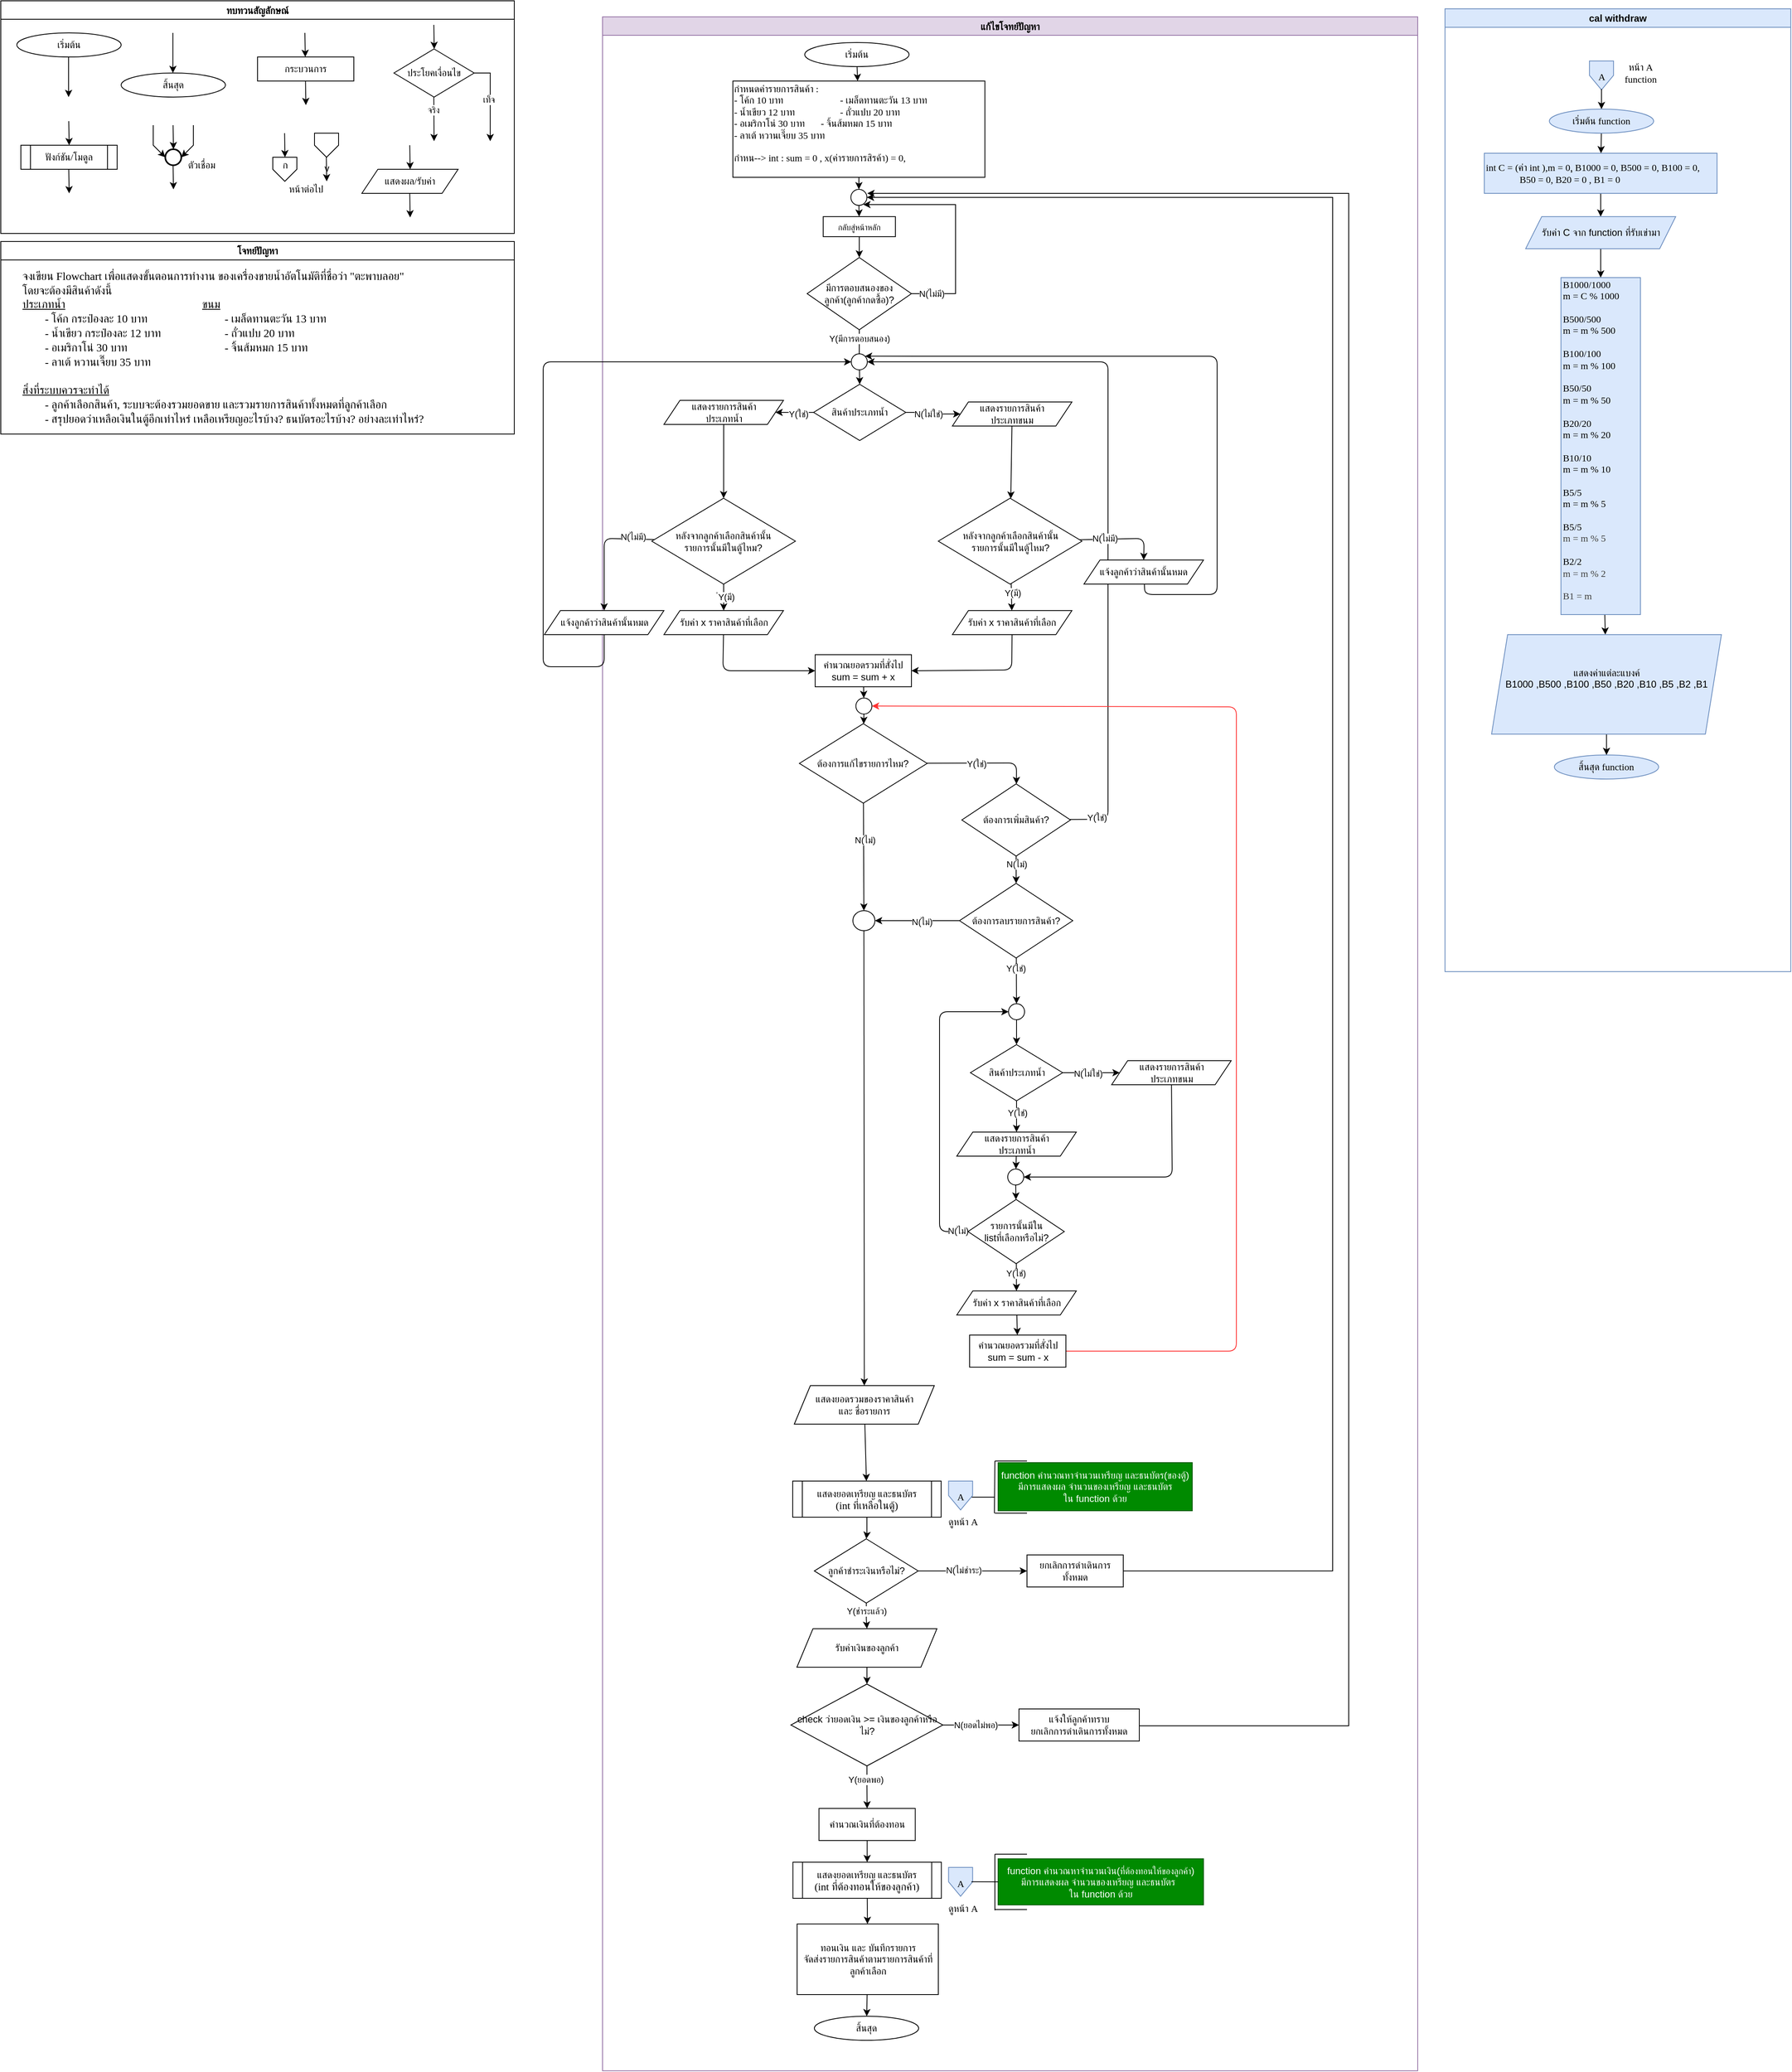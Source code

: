 <mxfile>
    <diagram id="C5RBs43oDa-KdzZeNtuy" name="Page-1">
        <mxGraphModel dx="2213" dy="620" grid="1" gridSize="10" guides="1" tooltips="1" connect="1" arrows="1" fold="1" page="1" pageScale="1" pageWidth="827" pageHeight="1169" math="0" shadow="0">
            <root>
                <mxCell id="WIyWlLk6GJQsqaUBKTNV-0"/>
                <mxCell id="WIyWlLk6GJQsqaUBKTNV-1" parent="WIyWlLk6GJQsqaUBKTNV-0"/>
                <mxCell id="M7CGMbNuYNeq0SnUNNgH-6" value="ทบทวนสัญลักษณ์" style="swimlane;fontFamily=Sarabun;fontSource=https%3A%2F%2Ffonts.googleapis.com%2Fcss%3Ffamily%3DSarabun;" parent="WIyWlLk6GJQsqaUBKTNV-1" vertex="1">
                    <mxGeometry x="-720" y="20" width="640" height="290" as="geometry"/>
                </mxCell>
                <mxCell id="M7CGMbNuYNeq0SnUNNgH-2" value="&lt;font data-font-src=&quot;https://fonts.googleapis.com/css?family=Sarabun&quot; face=&quot;Sarabun&quot;&gt;เริ่มต้น&lt;/font&gt;" style="ellipse;whiteSpace=wrap;html=1;" parent="M7CGMbNuYNeq0SnUNNgH-6" vertex="1">
                    <mxGeometry x="20" y="40" width="130" height="30" as="geometry"/>
                </mxCell>
                <mxCell id="M7CGMbNuYNeq0SnUNNgH-5" value="" style="endArrow=classic;html=1;rounded=0;" parent="M7CGMbNuYNeq0SnUNNgH-6" edge="1">
                    <mxGeometry width="50" height="50" relative="1" as="geometry">
                        <mxPoint x="84.5" y="70" as="sourcePoint"/>
                        <mxPoint x="84.5" y="120" as="targetPoint"/>
                    </mxGeometry>
                </mxCell>
                <mxCell id="M7CGMbNuYNeq0SnUNNgH-3" value="&lt;font face=&quot;Sarabun&quot;&gt;สิ้นสุด&lt;/font&gt;" style="ellipse;whiteSpace=wrap;html=1;" parent="M7CGMbNuYNeq0SnUNNgH-6" vertex="1">
                    <mxGeometry x="150" y="90" width="130" height="30" as="geometry"/>
                </mxCell>
                <mxCell id="M7CGMbNuYNeq0SnUNNgH-4" value="" style="endArrow=classic;html=1;rounded=0;" parent="M7CGMbNuYNeq0SnUNNgH-6" edge="1">
                    <mxGeometry width="50" height="50" relative="1" as="geometry">
                        <mxPoint x="214.5" y="40" as="sourcePoint"/>
                        <mxPoint x="214.5" y="90" as="targetPoint"/>
                    </mxGeometry>
                </mxCell>
                <mxCell id="mvioNwK95yMqdUQ73LqQ-0" value="กระบวนการ" style="rounded=0;whiteSpace=wrap;html=1;fontFamily=Sarabun;fontSource=https%3A%2F%2Ffonts.googleapis.com%2Fcss%3Ffamily%3DSarabun;" parent="M7CGMbNuYNeq0SnUNNgH-6" vertex="1">
                    <mxGeometry x="320" y="70" width="120" height="30" as="geometry"/>
                </mxCell>
                <mxCell id="mvioNwK95yMqdUQ73LqQ-1" value="" style="endArrow=classic;html=1;rounded=0;" parent="M7CGMbNuYNeq0SnUNNgH-6" edge="1">
                    <mxGeometry width="50" height="50" relative="1" as="geometry">
                        <mxPoint x="379" y="40" as="sourcePoint"/>
                        <mxPoint x="379.5" y="70" as="targetPoint"/>
                    </mxGeometry>
                </mxCell>
                <mxCell id="mvioNwK95yMqdUQ73LqQ-2" value="" style="endArrow=classic;html=1;rounded=0;" parent="M7CGMbNuYNeq0SnUNNgH-6" edge="1">
                    <mxGeometry width="50" height="50" relative="1" as="geometry">
                        <mxPoint x="379.75" y="100" as="sourcePoint"/>
                        <mxPoint x="380.25" y="130" as="targetPoint"/>
                    </mxGeometry>
                </mxCell>
                <mxCell id="mvioNwK95yMqdUQ73LqQ-3" value="ประโยคเงื่อนไข" style="rhombus;whiteSpace=wrap;html=1;fontFamily=Sarabun;fontSource=https%3A%2F%2Ffonts.googleapis.com%2Fcss%3Ffamily%3DSarabun;" parent="M7CGMbNuYNeq0SnUNNgH-6" vertex="1">
                    <mxGeometry x="490" y="60" width="100" height="60" as="geometry"/>
                </mxCell>
                <mxCell id="mvioNwK95yMqdUQ73LqQ-4" value="" style="endArrow=classic;html=1;rounded=0;" parent="M7CGMbNuYNeq0SnUNNgH-6" edge="1">
                    <mxGeometry width="50" height="50" relative="1" as="geometry">
                        <mxPoint x="539.71" y="30" as="sourcePoint"/>
                        <mxPoint x="540.21" y="60" as="targetPoint"/>
                    </mxGeometry>
                </mxCell>
                <mxCell id="mvioNwK95yMqdUQ73LqQ-5" value="" style="endArrow=classic;html=1;rounded=0;" parent="M7CGMbNuYNeq0SnUNNgH-6" edge="1">
                    <mxGeometry width="50" height="50" relative="1" as="geometry">
                        <mxPoint x="539.71" y="120" as="sourcePoint"/>
                        <mxPoint x="540" y="175" as="targetPoint"/>
                    </mxGeometry>
                </mxCell>
                <mxCell id="mvioNwK95yMqdUQ73LqQ-7" value="จริง" style="edgeLabel;html=1;align=center;verticalAlign=middle;resizable=0;points=[];fontFamily=Sarabun;fontSource=https%3A%2F%2Ffonts.googleapis.com%2Fcss%3Ffamily%3DSarabun;" parent="mvioNwK95yMqdUQ73LqQ-5" vertex="1" connectable="0">
                    <mxGeometry x="-0.414" y="-1" relative="1" as="geometry">
                        <mxPoint as="offset"/>
                    </mxGeometry>
                </mxCell>
                <mxCell id="mvioNwK95yMqdUQ73LqQ-6" value="" style="endArrow=classic;html=1;rounded=0;exitX=1;exitY=0.5;exitDx=0;exitDy=0;" parent="M7CGMbNuYNeq0SnUNNgH-6" source="mvioNwK95yMqdUQ73LqQ-3" edge="1">
                    <mxGeometry width="50" height="50" relative="1" as="geometry">
                        <mxPoint x="620" y="95" as="sourcePoint"/>
                        <mxPoint x="610" y="175" as="targetPoint"/>
                        <Array as="points">
                            <mxPoint x="610" y="90"/>
                        </Array>
                    </mxGeometry>
                </mxCell>
                <mxCell id="mvioNwK95yMqdUQ73LqQ-8" value="&lt;font data-font-src=&quot;https://fonts.googleapis.com/css?family=Sarabun&quot; face=&quot;Sarabun&quot;&gt;เท็จ&lt;/font&gt;" style="edgeLabel;html=1;align=center;verticalAlign=middle;resizable=0;points=[];" parent="mvioNwK95yMqdUQ73LqQ-6" vertex="1" connectable="0">
                    <mxGeometry x="-0.002" y="-2" relative="1" as="geometry">
                        <mxPoint as="offset"/>
                    </mxGeometry>
                </mxCell>
                <mxCell id="mvioNwK95yMqdUQ73LqQ-9" value="&lt;font data-font-src=&quot;https://fonts.googleapis.com/css?family=Sarabun&quot; face=&quot;Sarabun&quot;&gt;ฟังก์ชัน/โมดูล&lt;/font&gt;" style="shape=process;whiteSpace=wrap;html=1;backgroundOutline=1;" parent="M7CGMbNuYNeq0SnUNNgH-6" vertex="1">
                    <mxGeometry x="25" y="180" width="120" height="30" as="geometry"/>
                </mxCell>
                <mxCell id="mvioNwK95yMqdUQ73LqQ-11" value="" style="endArrow=classic;html=1;rounded=0;" parent="M7CGMbNuYNeq0SnUNNgH-6" edge="1">
                    <mxGeometry width="50" height="50" relative="1" as="geometry">
                        <mxPoint x="84.71" y="150" as="sourcePoint"/>
                        <mxPoint x="85.21" y="180" as="targetPoint"/>
                    </mxGeometry>
                </mxCell>
                <mxCell id="mvioNwK95yMqdUQ73LqQ-12" value="" style="endArrow=classic;html=1;rounded=0;" parent="M7CGMbNuYNeq0SnUNNgH-6" edge="1">
                    <mxGeometry width="50" height="50" relative="1" as="geometry">
                        <mxPoint x="84.71" y="210" as="sourcePoint"/>
                        <mxPoint x="85.21" y="240" as="targetPoint"/>
                    </mxGeometry>
                </mxCell>
                <mxCell id="mvioNwK95yMqdUQ73LqQ-13" value="" style="strokeWidth=2;html=1;shape=mxgraph.flowchart.start_2;whiteSpace=wrap;" parent="M7CGMbNuYNeq0SnUNNgH-6" vertex="1">
                    <mxGeometry x="205" y="185" width="20" height="20" as="geometry"/>
                </mxCell>
                <mxCell id="mvioNwK95yMqdUQ73LqQ-16" value="" style="endArrow=classic;html=1;rounded=0;" parent="M7CGMbNuYNeq0SnUNNgH-6" edge="1">
                    <mxGeometry width="50" height="50" relative="1" as="geometry">
                        <mxPoint x="214.71" y="155" as="sourcePoint"/>
                        <mxPoint x="215.21" y="185" as="targetPoint"/>
                    </mxGeometry>
                </mxCell>
                <mxCell id="mvioNwK95yMqdUQ73LqQ-17" value="" style="endArrow=classic;html=1;rounded=0;entryX=0;entryY=0.5;entryDx=0;entryDy=0;entryPerimeter=0;" parent="M7CGMbNuYNeq0SnUNNgH-6" target="mvioNwK95yMqdUQ73LqQ-13" edge="1">
                    <mxGeometry width="50" height="50" relative="1" as="geometry">
                        <mxPoint x="190.0" y="155" as="sourcePoint"/>
                        <mxPoint x="190.5" y="185" as="targetPoint"/>
                        <Array as="points">
                            <mxPoint x="190" y="180"/>
                        </Array>
                    </mxGeometry>
                </mxCell>
                <mxCell id="mvioNwK95yMqdUQ73LqQ-18" value="" style="endArrow=classic;html=1;rounded=0;entryX=1;entryY=0.5;entryDx=0;entryDy=0;entryPerimeter=0;" parent="M7CGMbNuYNeq0SnUNNgH-6" target="mvioNwK95yMqdUQ73LqQ-13" edge="1">
                    <mxGeometry width="50" height="50" relative="1" as="geometry">
                        <mxPoint x="240.0" y="155" as="sourcePoint"/>
                        <mxPoint x="240.5" y="185" as="targetPoint"/>
                        <Array as="points">
                            <mxPoint x="240" y="180"/>
                        </Array>
                    </mxGeometry>
                </mxCell>
                <mxCell id="mvioNwK95yMqdUQ73LqQ-19" value="" style="endArrow=classic;html=1;rounded=0;" parent="M7CGMbNuYNeq0SnUNNgH-6" edge="1">
                    <mxGeometry width="50" height="50" relative="1" as="geometry">
                        <mxPoint x="214.71" y="205" as="sourcePoint"/>
                        <mxPoint x="215.21" y="235" as="targetPoint"/>
                    </mxGeometry>
                </mxCell>
                <mxCell id="mvioNwK95yMqdUQ73LqQ-20" value="&lt;font data-font-src=&quot;https://fonts.googleapis.com/css?family=Sarabun&quot; face=&quot;Sarabun&quot;&gt;ตัวเชื่อม&lt;/font&gt;" style="text;html=1;align=center;verticalAlign=middle;resizable=0;points=[];autosize=1;strokeColor=none;fillColor=none;" parent="M7CGMbNuYNeq0SnUNNgH-6" vertex="1">
                    <mxGeometry x="220" y="190" width="60" height="30" as="geometry"/>
                </mxCell>
                <mxCell id="mvioNwK95yMqdUQ73LqQ-25" value="" style="endArrow=classic;html=1;rounded=0;" parent="M7CGMbNuYNeq0SnUNNgH-6" edge="1">
                    <mxGeometry width="50" height="50" relative="1" as="geometry">
                        <mxPoint x="353.71" y="165" as="sourcePoint"/>
                        <mxPoint x="354.21" y="195" as="targetPoint"/>
                    </mxGeometry>
                </mxCell>
                <mxCell id="mvioNwK95yMqdUQ73LqQ-21" value="" style="verticalLabelPosition=bottom;verticalAlign=top;html=1;shape=offPageConnector;rounded=0;size=0.5;" parent="M7CGMbNuYNeq0SnUNNgH-6" vertex="1">
                    <mxGeometry x="339" y="195" width="30" height="30" as="geometry"/>
                </mxCell>
                <mxCell id="mvioNwK95yMqdUQ73LqQ-26" value="" style="endArrow=classic;html=1;rounded=0;" parent="M7CGMbNuYNeq0SnUNNgH-6" edge="1">
                    <mxGeometry width="50" height="50" relative="1" as="geometry">
                        <mxPoint x="405.71" y="195" as="sourcePoint"/>
                        <mxPoint x="406.21" y="225" as="targetPoint"/>
                    </mxGeometry>
                </mxCell>
                <mxCell id="mvioNwK95yMqdUQ73LqQ-27" value="v" style="verticalLabelPosition=bottom;verticalAlign=top;html=1;shape=offPageConnector;rounded=0;size=0.5;" parent="M7CGMbNuYNeq0SnUNNgH-6" vertex="1">
                    <mxGeometry x="391" y="165" width="30" height="30" as="geometry"/>
                </mxCell>
                <mxCell id="mvioNwK95yMqdUQ73LqQ-28" value="หน้าต่อไป" style="text;html=1;align=center;verticalAlign=middle;resizable=0;points=[];autosize=1;strokeColor=none;fillColor=none;fontFamily=Sarabun;fontSource=https%3A%2F%2Ffonts.googleapis.com%2Fcss%3Ffamily%3DSarabun;" parent="M7CGMbNuYNeq0SnUNNgH-6" vertex="1">
                    <mxGeometry x="345" y="220" width="70" height="30" as="geometry"/>
                </mxCell>
                <mxCell id="mvioNwK95yMqdUQ73LqQ-29" value="ก" style="text;html=1;align=center;verticalAlign=middle;resizable=0;points=[];autosize=1;strokeColor=none;fillColor=none;fontFamily=Sarabun;fontSource=https%3A%2F%2Ffonts.googleapis.com%2Fcss%3Ffamily%3DSarabun;" parent="M7CGMbNuYNeq0SnUNNgH-6" vertex="1">
                    <mxGeometry x="339" y="190" width="30" height="30" as="geometry"/>
                </mxCell>
                <mxCell id="mvioNwK95yMqdUQ73LqQ-32" value="แสดงผล/รับค่า" style="shape=parallelogram;perimeter=parallelogramPerimeter;whiteSpace=wrap;html=1;fixedSize=1;fontFamily=Sarabun;fontSource=https%3A%2F%2Ffonts.googleapis.com%2Fcss%3Ffamily%3DSarabun;" parent="M7CGMbNuYNeq0SnUNNgH-6" vertex="1">
                    <mxGeometry x="450" y="210" width="120" height="30" as="geometry"/>
                </mxCell>
                <mxCell id="mvioNwK95yMqdUQ73LqQ-33" value="" style="endArrow=classic;html=1;rounded=0;" parent="M7CGMbNuYNeq0SnUNNgH-6" edge="1">
                    <mxGeometry width="50" height="50" relative="1" as="geometry">
                        <mxPoint x="509.71" y="180" as="sourcePoint"/>
                        <mxPoint x="510.21" y="210" as="targetPoint"/>
                    </mxGeometry>
                </mxCell>
                <mxCell id="mvioNwK95yMqdUQ73LqQ-34" value="" style="endArrow=classic;html=1;rounded=0;" parent="M7CGMbNuYNeq0SnUNNgH-6" edge="1">
                    <mxGeometry width="50" height="50" relative="1" as="geometry">
                        <mxPoint x="509.71" y="240" as="sourcePoint"/>
                        <mxPoint x="510.21" y="270" as="targetPoint"/>
                    </mxGeometry>
                </mxCell>
                <mxCell id="mvioNwK95yMqdUQ73LqQ-36" value="แก้ไขโจทย์ปัญหา" style="swimlane;fontFamily=Sarabun;fontSource=https%3A%2F%2Ffonts.googleapis.com%2Fcss%3Ffamily%3DSarabun;fillColor=#e1d5e7;strokeColor=#9673a6;" parent="WIyWlLk6GJQsqaUBKTNV-1" vertex="1">
                    <mxGeometry x="30" y="40" width="1016" height="2560" as="geometry"/>
                </mxCell>
                <mxCell id="2" value="" style="edgeStyle=none;html=1;" parent="mvioNwK95yMqdUQ73LqQ-36" source="mvioNwK95yMqdUQ73LqQ-35" target="1" edge="1">
                    <mxGeometry relative="1" as="geometry"/>
                </mxCell>
                <mxCell id="mvioNwK95yMqdUQ73LqQ-35" value="&lt;font data-font-src=&quot;https://fonts.googleapis.com/css?family=Sarabun&quot; face=&quot;Sarabun&quot;&gt;เริ่มต้น&lt;/font&gt;" style="ellipse;whiteSpace=wrap;html=1;" parent="mvioNwK95yMqdUQ73LqQ-36" vertex="1">
                    <mxGeometry x="252.01" y="32" width="130" height="30" as="geometry"/>
                </mxCell>
                <mxCell id="mvioNwK95yMqdUQ73LqQ-69" value="&lt;font face=&quot;Sarabun&quot;&gt;สิ้นสุด&lt;/font&gt;" style="ellipse;whiteSpace=wrap;html=1;" parent="mvioNwK95yMqdUQ73LqQ-36" vertex="1">
                    <mxGeometry x="264" y="2492" width="130" height="30" as="geometry"/>
                </mxCell>
                <mxCell id="K2V_airpF5OzPuWJYtam-5" value="" style="edgeStyle=orthogonalEdgeStyle;rounded=0;orthogonalLoop=1;jettySize=auto;html=1;" parent="mvioNwK95yMqdUQ73LqQ-36" source="K2V_airpF5OzPuWJYtam-0" target="K2V_airpF5OzPuWJYtam-4" edge="1">
                    <mxGeometry relative="1" as="geometry"/>
                </mxCell>
                <mxCell id="K2V_airpF5OzPuWJYtam-0" value="&lt;font size=&quot;1&quot;&gt;กลับสู่หน้าหลัก&lt;/font&gt;" style="whiteSpace=wrap;html=1;" parent="mvioNwK95yMqdUQ73LqQ-36" vertex="1">
                    <mxGeometry x="275" y="249" width="90" height="25" as="geometry"/>
                </mxCell>
                <mxCell id="9" style="edgeStyle=none;html=1;" parent="mvioNwK95yMqdUQ73LqQ-36" source="K2V_airpF5OzPuWJYtam-2" target="K2V_airpF5OzPuWJYtam-0" edge="1">
                    <mxGeometry relative="1" as="geometry"/>
                </mxCell>
                <mxCell id="K2V_airpF5OzPuWJYtam-2" value="" style="ellipse;whiteSpace=wrap;html=1;aspect=fixed;" parent="mvioNwK95yMqdUQ73LqQ-36" vertex="1">
                    <mxGeometry x="309.5" y="215" width="20" height="20" as="geometry"/>
                </mxCell>
                <mxCell id="K2V_airpF5OzPuWJYtam-6" style="edgeStyle=orthogonalEdgeStyle;rounded=0;orthogonalLoop=1;jettySize=auto;html=1;entryX=0.75;entryY=0.95;entryDx=0;entryDy=0;entryPerimeter=0;" parent="mvioNwK95yMqdUQ73LqQ-36" source="K2V_airpF5OzPuWJYtam-4" edge="1">
                    <mxGeometry relative="1" as="geometry">
                        <mxPoint x="325" y="234" as="targetPoint"/>
                        <Array as="points">
                            <mxPoint x="440" y="345"/>
                            <mxPoint x="440" y="234"/>
                        </Array>
                    </mxGeometry>
                </mxCell>
                <mxCell id="K2V_airpF5OzPuWJYtam-7" value="N(ไม่มี)" style="edgeLabel;html=1;align=center;verticalAlign=middle;resizable=0;points=[];" parent="K2V_airpF5OzPuWJYtam-6" vertex="1" connectable="0">
                    <mxGeometry x="-0.853" relative="1" as="geometry">
                        <mxPoint x="4" as="offset"/>
                    </mxGeometry>
                </mxCell>
                <mxCell id="K2V_airpF5OzPuWJYtam-9" value="" style="edgeStyle=orthogonalEdgeStyle;rounded=0;orthogonalLoop=1;jettySize=auto;html=1;" parent="mvioNwK95yMqdUQ73LqQ-36" source="K2V_airpF5OzPuWJYtam-4" target="K2V_airpF5OzPuWJYtam-8" edge="1">
                    <mxGeometry relative="1" as="geometry"/>
                </mxCell>
                <mxCell id="K2V_airpF5OzPuWJYtam-11" value="Y(มีการตอบสนอง)" style="edgeLabel;html=1;align=center;verticalAlign=middle;resizable=0;points=[];" parent="K2V_airpF5OzPuWJYtam-9" vertex="1" connectable="0">
                    <mxGeometry x="-0.683" relative="1" as="geometry">
                        <mxPoint as="offset"/>
                    </mxGeometry>
                </mxCell>
                <mxCell id="K2V_airpF5OzPuWJYtam-4" value="มีการตอบสนองของลูกค้า(ลูกค้ากดซื้อ)?" style="rhombus;whiteSpace=wrap;html=1;" parent="mvioNwK95yMqdUQ73LqQ-36" vertex="1">
                    <mxGeometry x="255" y="300" width="130" height="90" as="geometry"/>
                </mxCell>
                <mxCell id="K2V_airpF5OzPuWJYtam-13" value="" style="edgeStyle=orthogonalEdgeStyle;rounded=0;orthogonalLoop=1;jettySize=auto;html=1;entryX=0;entryY=0.5;entryDx=0;entryDy=0;" parent="mvioNwK95yMqdUQ73LqQ-36" source="K2V_airpF5OzPuWJYtam-8" target="12" edge="1">
                    <mxGeometry relative="1" as="geometry">
                        <mxPoint x="451" y="493" as="targetPoint"/>
                    </mxGeometry>
                </mxCell>
                <mxCell id="K2V_airpF5OzPuWJYtam-14" value="N(ไม่ใช่)" style="edgeLabel;html=1;align=center;verticalAlign=middle;resizable=0;points=[];" parent="K2V_airpF5OzPuWJYtam-13" vertex="1" connectable="0">
                    <mxGeometry x="-0.125" y="-1" relative="1" as="geometry">
                        <mxPoint as="offset"/>
                    </mxGeometry>
                </mxCell>
                <mxCell id="K2V_airpF5OzPuWJYtam-16" value="" style="edgeStyle=orthogonalEdgeStyle;rounded=0;orthogonalLoop=1;jettySize=auto;html=1;entryX=1;entryY=0.5;entryDx=0;entryDy=0;" parent="mvioNwK95yMqdUQ73LqQ-36" source="K2V_airpF5OzPuWJYtam-8" target="15" edge="1">
                    <mxGeometry relative="1" as="geometry">
                        <mxPoint x="211" y="493" as="targetPoint"/>
                    </mxGeometry>
                </mxCell>
                <mxCell id="K2V_airpF5OzPuWJYtam-17" value="Y(ใช่)" style="edgeLabel;html=1;align=center;verticalAlign=middle;resizable=0;points=[];" parent="K2V_airpF5OzPuWJYtam-16" vertex="1" connectable="0">
                    <mxGeometry x="-0.095" y="2" relative="1" as="geometry">
                        <mxPoint as="offset"/>
                    </mxGeometry>
                </mxCell>
                <mxCell id="K2V_airpF5OzPuWJYtam-8" value="สินค้าประเภทน้ำ" style="rhombus;whiteSpace=wrap;html=1;" parent="mvioNwK95yMqdUQ73LqQ-36" vertex="1">
                    <mxGeometry x="263" y="458" width="115" height="70" as="geometry"/>
                </mxCell>
                <mxCell id="K2V_airpF5OzPuWJYtam-10" value="" style="ellipse;whiteSpace=wrap;html=1;aspect=fixed;" parent="mvioNwK95yMqdUQ73LqQ-36" vertex="1">
                    <mxGeometry x="310" y="420" width="20" height="20" as="geometry"/>
                </mxCell>
                <mxCell id="22" style="edgeStyle=none;html=1;entryX=1;entryY=0.5;entryDx=0;entryDy=0;" parent="mvioNwK95yMqdUQ73LqQ-36" source="K2V_airpF5OzPuWJYtam-18" target="17" edge="1">
                    <mxGeometry relative="1" as="geometry">
                        <mxPoint x="420" y="814" as="targetPoint"/>
                        <Array as="points">
                            <mxPoint x="510" y="814"/>
                        </Array>
                    </mxGeometry>
                </mxCell>
                <mxCell id="K2V_airpF5OzPuWJYtam-18" value="รับค่า x ราคาสินค้าที่เลือก" style="shape=parallelogram;perimeter=parallelogramPerimeter;whiteSpace=wrap;html=1;fixedSize=1;" parent="mvioNwK95yMqdUQ73LqQ-36" vertex="1">
                    <mxGeometry x="436" y="740" width="149" height="30" as="geometry"/>
                </mxCell>
                <mxCell id="21" style="edgeStyle=none;html=1;entryX=0;entryY=0.5;entryDx=0;entryDy=0;" parent="mvioNwK95yMqdUQ73LqQ-36" source="K2V_airpF5OzPuWJYtam-20" target="17" edge="1">
                    <mxGeometry relative="1" as="geometry">
                        <mxPoint x="230" y="814" as="targetPoint"/>
                        <Array as="points">
                            <mxPoint x="150" y="815"/>
                        </Array>
                    </mxGeometry>
                </mxCell>
                <mxCell id="K2V_airpF5OzPuWJYtam-20" value="รับค่า x ราคาสินค้าที่เลือก" style="shape=parallelogram;perimeter=parallelogramPerimeter;whiteSpace=wrap;html=1;fixedSize=1;" parent="mvioNwK95yMqdUQ73LqQ-36" vertex="1">
                    <mxGeometry x="76.5" y="740" width="149" height="30" as="geometry"/>
                </mxCell>
                <mxCell id="28" value="" style="edgeStyle=none;html=1;" parent="mvioNwK95yMqdUQ73LqQ-36" source="K2V_airpF5OzPuWJYtam-25" target="27" edge="1">
                    <mxGeometry relative="1" as="geometry">
                        <Array as="points">
                            <mxPoint x="516" y="930"/>
                        </Array>
                    </mxGeometry>
                </mxCell>
                <mxCell id="30" value="Y(ใช่)" style="edgeLabel;html=1;align=center;verticalAlign=middle;resizable=0;points=[];" parent="28" vertex="1" connectable="0">
                    <mxGeometry x="-0.115" y="-1" relative="1" as="geometry">
                        <mxPoint as="offset"/>
                    </mxGeometry>
                </mxCell>
                <mxCell id="71" value="" style="edgeStyle=none;html=1;" parent="mvioNwK95yMqdUQ73LqQ-36" source="K2V_airpF5OzPuWJYtam-25" target="70" edge="1">
                    <mxGeometry relative="1" as="geometry"/>
                </mxCell>
                <mxCell id="99" value="N(ไม่)" style="edgeLabel;html=1;align=center;verticalAlign=middle;resizable=0;points=[];" vertex="1" connectable="0" parent="71">
                    <mxGeometry x="-0.312" y="1" relative="1" as="geometry">
                        <mxPoint as="offset"/>
                    </mxGeometry>
                </mxCell>
                <mxCell id="K2V_airpF5OzPuWJYtam-25" value="ต้องการแก้ไขรายการไหม?" style="rhombus;whiteSpace=wrap;html=1;rounded=0;" parent="mvioNwK95yMqdUQ73LqQ-36" vertex="1">
                    <mxGeometry x="245.37" y="881" width="159.25" height="99" as="geometry"/>
                </mxCell>
                <mxCell id="153" value="" style="edgeStyle=none;html=1;" edge="1" parent="mvioNwK95yMqdUQ73LqQ-36" source="K2V_airpF5OzPuWJYtam-30" target="K2V_airpF5OzPuWJYtam-33">
                    <mxGeometry relative="1" as="geometry"/>
                </mxCell>
                <mxCell id="K2V_airpF5OzPuWJYtam-30" value="แสดงยอดรวมของราคาสินค้า&lt;div&gt;และ ชื่อรายการ&lt;/div&gt;" style="shape=parallelogram;perimeter=parallelogramPerimeter;whiteSpace=wrap;html=1;fixedSize=1;" parent="mvioNwK95yMqdUQ73LqQ-36" vertex="1">
                    <mxGeometry x="239" y="1706" width="174.5" height="48" as="geometry"/>
                </mxCell>
                <mxCell id="K2V_airpF5OzPuWJYtam-41" value="" style="edgeStyle=orthogonalEdgeStyle;rounded=0;orthogonalLoop=1;jettySize=auto;html=1;" parent="mvioNwK95yMqdUQ73LqQ-36" source="K2V_airpF5OzPuWJYtam-33" target="K2V_airpF5OzPuWJYtam-40" edge="1">
                    <mxGeometry relative="1" as="geometry"/>
                </mxCell>
                <mxCell id="K2V_airpF5OzPuWJYtam-33" value="แสดงยอด&lt;span style=&quot;font-family: Sarabun; text-align: left; text-wrap-mode: nowrap;&quot;&gt;&lt;font&gt;เหรียญ และธนบัตร&lt;/font&gt;&lt;/span&gt;&lt;div&gt;&lt;span style=&quot;font-family: Sarabun; text-align: left; text-wrap-mode: nowrap;&quot;&gt;&lt;font style=&quot;font-size: 13px;&quot;&gt;(int&amp;nbsp;&lt;/font&gt;&lt;/span&gt;&lt;span style=&quot;font-size: 13px; font-family: Sarabun; text-align: left; text-wrap-mode: nowrap; background-color: transparent; color: light-dark(rgb(0, 0, 0), rgb(255, 255, 255));&quot;&gt;ที่เหลือในตู้)&lt;/span&gt;&lt;/div&gt;" style="shape=process;whiteSpace=wrap;html=1;backgroundOutline=1;size=0.065;" parent="mvioNwK95yMqdUQ73LqQ-36" vertex="1">
                    <mxGeometry x="237" y="1825" width="185" height="45" as="geometry"/>
                </mxCell>
                <mxCell id="K2V_airpF5OzPuWJYtam-37" value="" style="endArrow=none;html=1;rounded=0;" parent="mvioNwK95yMqdUQ73LqQ-36" edge="1">
                    <mxGeometry width="50" height="50" relative="1" as="geometry">
                        <mxPoint x="529" y="1800.0" as="sourcePoint"/>
                        <mxPoint x="489" y="1800.0" as="targetPoint"/>
                    </mxGeometry>
                </mxCell>
                <mxCell id="K2V_airpF5OzPuWJYtam-38" value="" style="endArrow=none;html=1;rounded=0;" parent="mvioNwK95yMqdUQ73LqQ-36" edge="1">
                    <mxGeometry width="50" height="50" relative="1" as="geometry">
                        <mxPoint x="529" y="1865" as="sourcePoint"/>
                        <mxPoint x="489" y="1865" as="targetPoint"/>
                    </mxGeometry>
                </mxCell>
                <mxCell id="K2V_airpF5OzPuWJYtam-39" value="function คำนวณหาจำนวนเหรียญ และธนบัตร(ของตู้)&lt;div&gt;&lt;font style=&quot;color: rgb(255, 255, 255);&quot;&gt;มีการแสดงผล จำนวนของเหรียญ และธนบัตร&lt;/font&gt;&lt;/div&gt;&lt;div&gt;&lt;font style=&quot;color: rgb(255, 255, 255);&quot;&gt;ใน function ด้วย&lt;/font&gt;&lt;/div&gt;" style="text;html=1;align=center;verticalAlign=middle;whiteSpace=wrap;rounded=0;fillColor=#008a00;fontColor=#ffffff;strokeColor=#005700;" parent="mvioNwK95yMqdUQ73LqQ-36" vertex="1">
                    <mxGeometry x="493" y="1802.0" width="242" height="60" as="geometry"/>
                </mxCell>
                <mxCell id="K2V_airpF5OzPuWJYtam-45" value="" style="edgeStyle=orthogonalEdgeStyle;rounded=0;orthogonalLoop=1;jettySize=auto;html=1;" parent="mvioNwK95yMqdUQ73LqQ-36" source="K2V_airpF5OzPuWJYtam-40" target="K2V_airpF5OzPuWJYtam-44" edge="1">
                    <mxGeometry relative="1" as="geometry"/>
                </mxCell>
                <mxCell id="K2V_airpF5OzPuWJYtam-60" value="Y(ชำระแล้ว)" style="edgeLabel;html=1;align=center;verticalAlign=middle;resizable=0;points=[];" parent="K2V_airpF5OzPuWJYtam-45" vertex="1" connectable="0">
                    <mxGeometry x="-0.39" relative="1" as="geometry">
                        <mxPoint as="offset"/>
                    </mxGeometry>
                </mxCell>
                <mxCell id="K2V_airpF5OzPuWJYtam-54" style="edgeStyle=orthogonalEdgeStyle;rounded=0;orthogonalLoop=1;jettySize=auto;html=1;entryX=0;entryY=0.5;entryDx=0;entryDy=0;" parent="mvioNwK95yMqdUQ73LqQ-36" source="K2V_airpF5OzPuWJYtam-40" target="K2V_airpF5OzPuWJYtam-51" edge="1">
                    <mxGeometry relative="1" as="geometry"/>
                </mxCell>
                <mxCell id="K2V_airpF5OzPuWJYtam-56" value="N(ไม่ชำระ)" style="edgeLabel;html=1;align=center;verticalAlign=middle;resizable=0;points=[];" parent="K2V_airpF5OzPuWJYtam-54" vertex="1" connectable="0">
                    <mxGeometry x="-0.547" y="1" relative="1" as="geometry">
                        <mxPoint x="26" as="offset"/>
                    </mxGeometry>
                </mxCell>
                <mxCell id="K2V_airpF5OzPuWJYtam-40" value="ลูกค้าชำระเงินหรือไม่?" style="rhombus;whiteSpace=wrap;html=1;" parent="mvioNwK95yMqdUQ73LqQ-36" vertex="1">
                    <mxGeometry x="264" y="1897" width="129.5" height="80" as="geometry"/>
                </mxCell>
                <mxCell id="K2V_airpF5OzPuWJYtam-36" value="" style="endArrow=none;html=1;rounded=0;" parent="mvioNwK95yMqdUQ73LqQ-36" edge="1">
                    <mxGeometry width="50" height="50" relative="1" as="geometry">
                        <mxPoint x="488.43" y="1865" as="sourcePoint"/>
                        <mxPoint x="489" y="1800.0" as="targetPoint"/>
                    </mxGeometry>
                </mxCell>
                <mxCell id="K2V_airpF5OzPuWJYtam-35" value="" style="endArrow=none;html=1;rounded=0;" parent="mvioNwK95yMqdUQ73LqQ-36" edge="1">
                    <mxGeometry width="50" height="50" relative="1" as="geometry">
                        <mxPoint x="488.43" y="1845" as="sourcePoint"/>
                        <mxPoint x="438.43" y="1845" as="targetPoint"/>
                    </mxGeometry>
                </mxCell>
                <mxCell id="K2V_airpF5OzPuWJYtam-50" value="" style="edgeStyle=orthogonalEdgeStyle;rounded=0;orthogonalLoop=1;jettySize=auto;html=1;" parent="mvioNwK95yMqdUQ73LqQ-36" source="K2V_airpF5OzPuWJYtam-44" target="K2V_airpF5OzPuWJYtam-49" edge="1">
                    <mxGeometry relative="1" as="geometry"/>
                </mxCell>
                <mxCell id="K2V_airpF5OzPuWJYtam-44" value="รับค่าเงินของลูกค้า" style="shape=parallelogram;perimeter=parallelogramPerimeter;whiteSpace=wrap;html=1;fixedSize=1;" parent="mvioNwK95yMqdUQ73LqQ-36" vertex="1">
                    <mxGeometry x="242.25" y="2009" width="174.5" height="48" as="geometry"/>
                </mxCell>
                <mxCell id="K2V_airpF5OzPuWJYtam-62" value="" style="edgeStyle=orthogonalEdgeStyle;rounded=0;orthogonalLoop=1;jettySize=auto;html=1;" parent="mvioNwK95yMqdUQ73LqQ-36" source="K2V_airpF5OzPuWJYtam-49" target="K2V_airpF5OzPuWJYtam-61" edge="1">
                    <mxGeometry relative="1" as="geometry"/>
                </mxCell>
                <mxCell id="K2V_airpF5OzPuWJYtam-63" value="N(ยอดไม่พอ)" style="edgeLabel;html=1;align=center;verticalAlign=middle;resizable=0;points=[];" parent="K2V_airpF5OzPuWJYtam-62" vertex="1" connectable="0">
                    <mxGeometry x="-0.15" relative="1" as="geometry">
                        <mxPoint as="offset"/>
                    </mxGeometry>
                </mxCell>
                <mxCell id="K2V_airpF5OzPuWJYtam-66" value="" style="edgeStyle=orthogonalEdgeStyle;rounded=0;orthogonalLoop=1;jettySize=auto;html=1;entryX=0.5;entryY=0;entryDx=0;entryDy=0;" parent="mvioNwK95yMqdUQ73LqQ-36" source="K2V_airpF5OzPuWJYtam-49" target="K2V_airpF5OzPuWJYtam-70" edge="1">
                    <mxGeometry relative="1" as="geometry">
                        <mxPoint x="329" y="2230" as="targetPoint"/>
                    </mxGeometry>
                </mxCell>
                <mxCell id="K2V_airpF5OzPuWJYtam-67" value="Y(ยอดพอ)" style="edgeLabel;html=1;align=center;verticalAlign=middle;resizable=0;points=[];" parent="K2V_airpF5OzPuWJYtam-66" vertex="1" connectable="0">
                    <mxGeometry x="-0.38" y="-2" relative="1" as="geometry">
                        <mxPoint as="offset"/>
                    </mxGeometry>
                </mxCell>
                <mxCell id="K2V_airpF5OzPuWJYtam-49" value="check ว่ายอดเงิน &amp;gt;= เงินของลูกค้าหรือไม่?" style="rhombus;whiteSpace=wrap;html=1;" parent="mvioNwK95yMqdUQ73LqQ-36" vertex="1">
                    <mxGeometry x="234.75" y="2078" width="189.5" height="102" as="geometry"/>
                </mxCell>
                <mxCell id="K2V_airpF5OzPuWJYtam-55" style="edgeStyle=orthogonalEdgeStyle;rounded=0;orthogonalLoop=1;jettySize=auto;html=1;exitX=1;exitY=0.5;exitDx=0;exitDy=0;entryX=1;entryY=0.5;entryDx=0;entryDy=0;" parent="mvioNwK95yMqdUQ73LqQ-36" source="K2V_airpF5OzPuWJYtam-51" edge="1" target="K2V_airpF5OzPuWJYtam-2">
                    <mxGeometry relative="1" as="geometry">
                        <Array as="points">
                            <mxPoint x="910" y="1937"/>
                            <mxPoint x="910" y="225"/>
                        </Array>
                        <mxPoint x="330" y="220" as="targetPoint"/>
                    </mxGeometry>
                </mxCell>
                <mxCell id="K2V_airpF5OzPuWJYtam-51" value="ยกเลิกการดำเดินการทั้งหมด" style="rounded=0;whiteSpace=wrap;html=1;" parent="mvioNwK95yMqdUQ73LqQ-36" vertex="1">
                    <mxGeometry x="529" y="1917" width="120" height="40" as="geometry"/>
                </mxCell>
                <mxCell id="K2V_airpF5OzPuWJYtam-64" style="edgeStyle=orthogonalEdgeStyle;rounded=0;orthogonalLoop=1;jettySize=auto;html=1;" parent="mvioNwK95yMqdUQ73LqQ-36" source="K2V_airpF5OzPuWJYtam-61" edge="1">
                    <mxGeometry relative="1" as="geometry">
                        <mxPoint x="330" y="220" as="targetPoint"/>
                        <Array as="points">
                            <mxPoint x="930" y="2130"/>
                            <mxPoint x="930" y="220"/>
                        </Array>
                    </mxGeometry>
                </mxCell>
                <mxCell id="K2V_airpF5OzPuWJYtam-61" value="&lt;div&gt;แจ้งให้ลูกค้าทราบ&lt;/div&gt;ยกเลิกการดำเดินการทั้งหมด" style="rounded=0;whiteSpace=wrap;html=1;" parent="mvioNwK95yMqdUQ73LqQ-36" vertex="1">
                    <mxGeometry x="519" y="2109" width="150" height="40" as="geometry"/>
                </mxCell>
                <mxCell id="11" style="edgeStyle=none;html=1;" parent="mvioNwK95yMqdUQ73LqQ-36" source="K2V_airpF5OzPuWJYtam-69" target="K2V_airpF5OzPuWJYtam-82" edge="1">
                    <mxGeometry relative="1" as="geometry"/>
                </mxCell>
                <mxCell id="K2V_airpF5OzPuWJYtam-69" value="แสดงยอด&lt;span style=&quot;font-family: Sarabun; text-align: left; text-wrap-mode: nowrap;&quot;&gt;&lt;font&gt;เหรียญ และธนบัตร&lt;/font&gt;&lt;/span&gt;&lt;div&gt;&lt;span style=&quot;font-family: Sarabun; text-align: left; text-wrap-mode: nowrap;&quot;&gt;&lt;font style=&quot;font-size: 13px;&quot;&gt;(int ที่ต้องทอนให้ของลูกค้า&lt;/font&gt;&lt;/span&gt;&lt;span style=&quot;font-size: 13px; font-family: Sarabun; text-align: left; text-wrap-mode: nowrap; background-color: transparent; color: light-dark(rgb(0, 0, 0), rgb(255, 255, 255));&quot;&gt;)&lt;/span&gt;&lt;/div&gt;" style="shape=process;whiteSpace=wrap;html=1;backgroundOutline=1;size=0.065;" parent="mvioNwK95yMqdUQ73LqQ-36" vertex="1">
                    <mxGeometry x="237.25" y="2300" width="185" height="45" as="geometry"/>
                </mxCell>
                <mxCell id="K2V_airpF5OzPuWJYtam-71" value="" style="edgeStyle=orthogonalEdgeStyle;rounded=0;orthogonalLoop=1;jettySize=auto;html=1;" parent="mvioNwK95yMqdUQ73LqQ-36" source="K2V_airpF5OzPuWJYtam-70" target="K2V_airpF5OzPuWJYtam-69" edge="1">
                    <mxGeometry relative="1" as="geometry"/>
                </mxCell>
                <mxCell id="K2V_airpF5OzPuWJYtam-70" value="คำนวณเงินที่ต้องทอน" style="rounded=0;whiteSpace=wrap;html=1;" parent="mvioNwK95yMqdUQ73LqQ-36" vertex="1">
                    <mxGeometry x="269.75" y="2233" width="120" height="40" as="geometry"/>
                </mxCell>
                <mxCell id="K2V_airpF5OzPuWJYtam-72" value="" style="endArrow=none;html=1;rounded=0;" parent="mvioNwK95yMqdUQ73LqQ-36" edge="1">
                    <mxGeometry width="50" height="50" relative="1" as="geometry">
                        <mxPoint x="529" y="2290" as="sourcePoint"/>
                        <mxPoint x="489" y="2290" as="targetPoint"/>
                    </mxGeometry>
                </mxCell>
                <mxCell id="K2V_airpF5OzPuWJYtam-73" value="" style="endArrow=none;html=1;rounded=0;" parent="mvioNwK95yMqdUQ73LqQ-36" edge="1">
                    <mxGeometry width="50" height="50" relative="1" as="geometry">
                        <mxPoint x="529" y="2359" as="sourcePoint"/>
                        <mxPoint x="489" y="2359" as="targetPoint"/>
                    </mxGeometry>
                </mxCell>
                <mxCell id="K2V_airpF5OzPuWJYtam-74" value="&lt;font&gt;&lt;font style=&quot;color: rgb(255, 255, 255);&quot;&gt;function คำนวณหาจำนวนเงิน&lt;/font&gt;&lt;font&gt;&lt;font&gt;&lt;font style=&quot;color: rgb(255, 255, 255);&quot;&gt;(&lt;/font&gt;&lt;span style=&quot;font-family: Sarabun; text-align: left; text-wrap-mode: nowrap; color: rgb(255, 255, 255);&quot;&gt;&lt;font style=&quot;font-size: 11px; color: rgb(255, 255, 255);&quot;&gt;ที่ต้องทอนให้ของลูกค้า&lt;/font&gt;&lt;/span&gt;&lt;font style=&quot;color: rgb(255, 255, 255);&quot;&gt;)&lt;/font&gt;&lt;/font&gt;&lt;/font&gt;&lt;/font&gt;&lt;div&gt;&lt;font style=&quot;color: rgb(255, 255, 255);&quot;&gt;มีการแสดงผล จำนวนของเหรียญ และธนบัตร&amp;nbsp;&lt;span style=&quot;background-color: transparent;&quot;&gt;&amp;nbsp;&lt;/span&gt;&lt;/font&gt;&lt;/div&gt;&lt;div&gt;&lt;span style=&quot;background-color: transparent;&quot;&gt;&lt;font style=&quot;color: rgb(255, 255, 255);&quot;&gt;ใน function ด้วย&lt;/font&gt;&lt;/span&gt;&lt;/div&gt;" style="text;html=1;align=center;verticalAlign=middle;whiteSpace=wrap;rounded=0;fillColor=#008a00;fontColor=#ffffff;strokeColor=#005700;" parent="mvioNwK95yMqdUQ73LqQ-36" vertex="1">
                    <mxGeometry x="493" y="2295.75" width="256" height="57.5" as="geometry"/>
                </mxCell>
                <mxCell id="K2V_airpF5OzPuWJYtam-75" value="" style="endArrow=none;html=1;rounded=0;" parent="mvioNwK95yMqdUQ73LqQ-36" edge="1">
                    <mxGeometry width="50" height="50" relative="1" as="geometry">
                        <mxPoint x="489" y="2360" as="sourcePoint"/>
                        <mxPoint x="489" y="2290" as="targetPoint"/>
                    </mxGeometry>
                </mxCell>
                <mxCell id="K2V_airpF5OzPuWJYtam-76" value="" style="endArrow=none;html=1;rounded=0;" parent="mvioNwK95yMqdUQ73LqQ-36" edge="1" source="102">
                    <mxGeometry width="50" height="50" relative="1" as="geometry">
                        <mxPoint x="488.43" y="2320" as="sourcePoint"/>
                        <mxPoint x="438.43" y="2320" as="targetPoint"/>
                    </mxGeometry>
                </mxCell>
                <mxCell id="35" value="" style="edgeStyle=none;html=1;" parent="mvioNwK95yMqdUQ73LqQ-36" source="K2V_airpF5OzPuWJYtam-82" target="mvioNwK95yMqdUQ73LqQ-69" edge="1">
                    <mxGeometry relative="1" as="geometry"/>
                </mxCell>
                <mxCell id="K2V_airpF5OzPuWJYtam-82" value="&lt;span style=&quot;color: rgb(0, 0, 0);&quot;&gt;ทอนเงิน และ บันทึกรายการ&lt;/span&gt;&lt;div&gt;จัดส่งรายการสินค้าตามรายการสินค้าที่ลูกค้าเลือก&lt;/div&gt;" style="whiteSpace=wrap;html=1;rounded=0;" parent="mvioNwK95yMqdUQ73LqQ-36" vertex="1">
                    <mxGeometry x="242.5" y="2377" width="176" height="88" as="geometry"/>
                </mxCell>
                <mxCell id="10" style="edgeStyle=none;html=1;entryX=0.5;entryY=0;entryDx=0;entryDy=0;" parent="mvioNwK95yMqdUQ73LqQ-36" source="1" target="K2V_airpF5OzPuWJYtam-2" edge="1">
                    <mxGeometry relative="1" as="geometry"/>
                </mxCell>
                <mxCell id="1" value="&lt;div&gt;กำหนดค่ารายการสินค้า :&lt;/div&gt;&lt;div&gt;- โค้ก 10 บาท&lt;span style=&quot;white-space:pre&quot;&gt;&#x9;&#x9;&lt;/span&gt;&amp;nbsp; &amp;nbsp; &amp;nbsp; &amp;nbsp; &amp;nbsp; &amp;nbsp; - เมล็ดทานตะวัน 13 บาท&lt;/div&gt;&lt;div&gt;- น้ำเขียว 12 บาท&lt;span style=&quot;white-space:pre&quot;&gt;&#x9;&#x9;&lt;/span&gt;&amp;nbsp; &amp;nbsp; - ถั่วแปบ 20 บาท&lt;/div&gt;&lt;div&gt;- อเมริกาโน่ 30 บาท&lt;span style=&quot;white-space:pre&quot;&gt;&#x9;&lt;/span&gt;&amp;nbsp; &amp;nbsp; - จิ้นส้มหมก 15 บาท&lt;/div&gt;&lt;div&gt;&lt;span style=&quot;background-color: transparent;&quot;&gt;- ลาเต้ หวานเจี๊ยบ 35 บาท&lt;/span&gt;&lt;/div&gt;&lt;div&gt;&lt;br&gt;&lt;/div&gt;&lt;div&gt;กำหน--&amp;gt; int : sum = 0 , x(ค่ารายการสิรค้า) = 0,&lt;/div&gt;&lt;div&gt;&lt;span style=&quot;white-space: pre;&quot;&gt;&#x9;&lt;/span&gt;&amp;nbsp; &amp;nbsp; &amp;nbsp; &amp;nbsp; &amp;nbsp; &amp;nbsp; &amp;nbsp; &amp;nbsp;&amp;nbsp;&lt;/div&gt;" style="rounded=0;whiteSpace=wrap;html=1;fontFamily=Sarabun;fontSource=https%3A%2F%2Ffonts.googleapis.com%2Fcss%3Ffamily%3DSarabun;align=left;" parent="mvioNwK95yMqdUQ73LqQ-36" vertex="1">
                    <mxGeometry x="162.44" y="80" width="314.12" height="120" as="geometry"/>
                </mxCell>
                <mxCell id="134" value="" style="edgeStyle=none;html=1;" edge="1" parent="mvioNwK95yMqdUQ73LqQ-36" source="12" target="133">
                    <mxGeometry relative="1" as="geometry"/>
                </mxCell>
                <mxCell id="12" value="&lt;span style=&quot;color: rgb(0, 0, 0);&quot;&gt;แสดงรายการสินค้า&lt;/span&gt;&lt;div&gt;ประเภทขนม&lt;/div&gt;" style="shape=parallelogram;perimeter=parallelogramPerimeter;whiteSpace=wrap;html=1;fixedSize=1;" parent="mvioNwK95yMqdUQ73LqQ-36" vertex="1">
                    <mxGeometry x="436" y="480" width="149" height="30" as="geometry"/>
                </mxCell>
                <mxCell id="132" value="" style="edgeStyle=none;html=1;" edge="1" parent="mvioNwK95yMqdUQ73LqQ-36" source="15" target="131">
                    <mxGeometry relative="1" as="geometry"/>
                </mxCell>
                <mxCell id="15" value="&lt;span style=&quot;color: rgb(0, 0, 0);&quot;&gt;แสดงรายการสินค้า&lt;/span&gt;&lt;div&gt;ประเภทน้ำ&lt;/div&gt;" style="shape=parallelogram;perimeter=parallelogramPerimeter;whiteSpace=wrap;html=1;fixedSize=1;" parent="mvioNwK95yMqdUQ73LqQ-36" vertex="1">
                    <mxGeometry x="76.5" y="478" width="149" height="30" as="geometry"/>
                </mxCell>
                <mxCell id="26" value="" style="edgeStyle=none;html=1;" parent="mvioNwK95yMqdUQ73LqQ-36" source="94" target="K2V_airpF5OzPuWJYtam-25" edge="1">
                    <mxGeometry relative="1" as="geometry"/>
                </mxCell>
                <mxCell id="17" value="คำนวณยอดรวมที่สั่งไป&lt;div&gt;sum = sum + x&lt;/div&gt;" style="rounded=0;whiteSpace=wrap;html=1;" parent="mvioNwK95yMqdUQ73LqQ-36" vertex="1">
                    <mxGeometry x="265" y="795" width="120" height="40" as="geometry"/>
                </mxCell>
                <mxCell id="29" style="edgeStyle=none;html=1;entryX=1;entryY=0.5;entryDx=0;entryDy=0;" parent="mvioNwK95yMqdUQ73LqQ-36" source="27" target="K2V_airpF5OzPuWJYtam-10" edge="1">
                    <mxGeometry relative="1" as="geometry">
                        <Array as="points">
                            <mxPoint x="630" y="1000"/>
                            <mxPoint x="630" y="801"/>
                            <mxPoint x="630" y="430"/>
                        </Array>
                    </mxGeometry>
                </mxCell>
                <mxCell id="31" value="Y(ใช่)" style="edgeLabel;html=1;align=center;verticalAlign=middle;resizable=0;points=[];" parent="29" vertex="1" connectable="0">
                    <mxGeometry x="-0.927" y="2" relative="1" as="geometry">
                        <mxPoint as="offset"/>
                    </mxGeometry>
                </mxCell>
                <mxCell id="33" value="" style="edgeStyle=none;html=1;" parent="mvioNwK95yMqdUQ73LqQ-36" source="27" target="32" edge="1">
                    <mxGeometry relative="1" as="geometry"/>
                </mxCell>
                <mxCell id="34" value="N(ไม่)" style="edgeLabel;html=1;align=center;verticalAlign=middle;resizable=0;points=[];" parent="33" vertex="1" connectable="0">
                    <mxGeometry x="-0.399" relative="1" as="geometry">
                        <mxPoint as="offset"/>
                    </mxGeometry>
                </mxCell>
                <mxCell id="27" value="ต้องการเพิ่มสินค้า?" style="rhombus;whiteSpace=wrap;html=1;rounded=0;" parent="mvioNwK95yMqdUQ73LqQ-36" vertex="1">
                    <mxGeometry x="447.81" y="956" width="135.38" height="90" as="geometry"/>
                </mxCell>
                <mxCell id="66" value="" style="edgeStyle=none;html=1;" parent="mvioNwK95yMqdUQ73LqQ-36" source="75" target="56" edge="1">
                    <mxGeometry relative="1" as="geometry"/>
                </mxCell>
                <mxCell id="73" style="edgeStyle=none;html=1;" parent="mvioNwK95yMqdUQ73LqQ-36" source="32" target="70" edge="1">
                    <mxGeometry relative="1" as="geometry"/>
                </mxCell>
                <mxCell id="74" value="N(ไม่)" style="edgeLabel;html=1;align=center;verticalAlign=middle;resizable=0;points=[];" parent="73" vertex="1" connectable="0">
                    <mxGeometry x="-0.104" y="1" relative="1" as="geometry">
                        <mxPoint as="offset"/>
                    </mxGeometry>
                </mxCell>
                <mxCell id="32" value="&lt;span style=&quot;color: rgb(0, 0, 0);&quot;&gt;ต้องการลบรายการสินค้า?&lt;/span&gt;" style="rhombus;whiteSpace=wrap;html=1;rounded=0;" parent="mvioNwK95yMqdUQ73LqQ-36" vertex="1">
                    <mxGeometry x="444.9" y="1080" width="141.19" height="93" as="geometry"/>
                </mxCell>
                <mxCell id="52" value="" style="edgeStyle=orthogonalEdgeStyle;rounded=0;orthogonalLoop=1;jettySize=auto;html=1;entryX=0;entryY=0.5;entryDx=0;entryDy=0;" parent="mvioNwK95yMqdUQ73LqQ-36" source="56" target="62" edge="1">
                    <mxGeometry relative="1" as="geometry">
                        <mxPoint x="649.5" y="1314" as="targetPoint"/>
                    </mxGeometry>
                </mxCell>
                <mxCell id="53" value="N(ไม่ใช่)" style="edgeLabel;html=1;align=center;verticalAlign=middle;resizable=0;points=[];" parent="52" vertex="1" connectable="0">
                    <mxGeometry x="-0.125" y="-1" relative="1" as="geometry">
                        <mxPoint as="offset"/>
                    </mxGeometry>
                </mxCell>
                <mxCell id="61" value="" style="edgeStyle=none;html=1;entryX=1;entryY=0.5;entryDx=0;entryDy=0;" parent="mvioNwK95yMqdUQ73LqQ-36" source="62" target="80" edge="1">
                    <mxGeometry relative="1" as="geometry">
                        <mxPoint x="709.0" y="1361" as="targetPoint"/>
                        <Array as="points">
                            <mxPoint x="710" y="1446"/>
                        </Array>
                    </mxGeometry>
                </mxCell>
                <mxCell id="68" value="" style="edgeStyle=none;html=1;" parent="mvioNwK95yMqdUQ73LqQ-36" source="56" target="64" edge="1">
                    <mxGeometry relative="1" as="geometry"/>
                </mxCell>
                <mxCell id="69" value="Y(ใช่)" style="edgeLabel;html=1;align=center;verticalAlign=middle;resizable=0;points=[];" parent="68" vertex="1" connectable="0">
                    <mxGeometry x="-0.225" y="1" relative="1" as="geometry">
                        <mxPoint as="offset"/>
                    </mxGeometry>
                </mxCell>
                <mxCell id="56" value="สินค้าประเภทน้ำ" style="rhombus;whiteSpace=wrap;html=1;" parent="mvioNwK95yMqdUQ73LqQ-36" vertex="1">
                    <mxGeometry x="458.5" y="1281" width="115" height="70" as="geometry"/>
                </mxCell>
                <mxCell id="62" value="&lt;span style=&quot;color: rgb(0, 0, 0);&quot;&gt;แสดงรายการสินค้า&lt;/span&gt;&lt;div&gt;ประเภทขนม&lt;/div&gt;" style="shape=parallelogram;perimeter=parallelogramPerimeter;whiteSpace=wrap;html=1;fixedSize=1;" parent="mvioNwK95yMqdUQ73LqQ-36" vertex="1">
                    <mxGeometry x="634.5" y="1301" width="149" height="30" as="geometry"/>
                </mxCell>
                <mxCell id="79" value="" style="edgeStyle=none;html=1;" parent="mvioNwK95yMqdUQ73LqQ-36" source="80" target="78" edge="1">
                    <mxGeometry relative="1" as="geometry"/>
                </mxCell>
                <mxCell id="64" value="&lt;span style=&quot;color: rgb(0, 0, 0);&quot;&gt;แสดงรายการสินค้า&lt;/span&gt;&lt;div&gt;ประเภทน้ำ&lt;/div&gt;" style="shape=parallelogram;perimeter=parallelogramPerimeter;whiteSpace=wrap;html=1;fixedSize=1;" parent="mvioNwK95yMqdUQ73LqQ-36" vertex="1">
                    <mxGeometry x="441.5" y="1390" width="149" height="30" as="geometry"/>
                </mxCell>
                <mxCell id="98" value="" style="edgeStyle=none;html=1;" edge="1" parent="mvioNwK95yMqdUQ73LqQ-36" source="70" target="K2V_airpF5OzPuWJYtam-30">
                    <mxGeometry relative="1" as="geometry"/>
                </mxCell>
                <mxCell id="70" value="" style="ellipse;whiteSpace=wrap;html=1;rounded=0;" parent="mvioNwK95yMqdUQ73LqQ-36" vertex="1">
                    <mxGeometry x="312" y="1114" width="27.5" height="25" as="geometry"/>
                </mxCell>
                <mxCell id="75" value="" style="ellipse;whiteSpace=wrap;html=1;aspect=fixed;" parent="mvioNwK95yMqdUQ73LqQ-36" vertex="1">
                    <mxGeometry x="506" y="1230" width="20" height="20" as="geometry"/>
                </mxCell>
                <mxCell id="76" value="" style="edgeStyle=none;html=1;" parent="mvioNwK95yMqdUQ73LqQ-36" source="32" target="75" edge="1">
                    <mxGeometry relative="1" as="geometry">
                        <mxPoint x="-174" y="1783" as="sourcePoint"/>
                        <mxPoint x="-174" y="1891" as="targetPoint"/>
                    </mxGeometry>
                </mxCell>
                <mxCell id="77" value="Y(ใช่)" style="edgeLabel;html=1;align=center;verticalAlign=middle;resizable=0;points=[];" parent="76" vertex="1" connectable="0">
                    <mxGeometry x="-0.55" y="-1" relative="1" as="geometry">
                        <mxPoint as="offset"/>
                    </mxGeometry>
                </mxCell>
                <mxCell id="82" style="edgeStyle=none;html=1;entryX=0;entryY=0.5;entryDx=0;entryDy=0;" parent="mvioNwK95yMqdUQ73LqQ-36" source="78" target="75" edge="1">
                    <mxGeometry relative="1" as="geometry">
                        <Array as="points">
                            <mxPoint x="420" y="1514"/>
                            <mxPoint x="420" y="1380"/>
                            <mxPoint x="420" y="1240"/>
                        </Array>
                    </mxGeometry>
                </mxCell>
                <mxCell id="83" value="N(ไม่)" style="edgeLabel;html=1;align=center;verticalAlign=middle;resizable=0;points=[];" parent="82" vertex="1" connectable="0">
                    <mxGeometry x="-0.938" y="-1" relative="1" as="geometry">
                        <mxPoint as="offset"/>
                    </mxGeometry>
                </mxCell>
                <mxCell id="88" value="" style="edgeStyle=none;html=1;" parent="mvioNwK95yMqdUQ73LqQ-36" source="78" target="87" edge="1">
                    <mxGeometry relative="1" as="geometry"/>
                </mxCell>
                <mxCell id="91" value="Y(ใช่)" style="edgeLabel;html=1;align=center;verticalAlign=middle;resizable=0;points=[];" parent="88" vertex="1" connectable="0">
                    <mxGeometry x="-0.304" y="-1" relative="1" as="geometry">
                        <mxPoint as="offset"/>
                    </mxGeometry>
                </mxCell>
                <mxCell id="78" value="รายการนั้นมีใน&lt;div&gt;listที่เลือกหรือไม่?&lt;/div&gt;" style="rhombus;whiteSpace=wrap;html=1;" parent="mvioNwK95yMqdUQ73LqQ-36" vertex="1">
                    <mxGeometry x="455.5" y="1474" width="120" height="80" as="geometry"/>
                </mxCell>
                <mxCell id="80" value="" style="ellipse;whiteSpace=wrap;html=1;aspect=fixed;" parent="mvioNwK95yMqdUQ73LqQ-36" vertex="1">
                    <mxGeometry x="505" y="1436" width="20" height="20" as="geometry"/>
                </mxCell>
                <mxCell id="81" value="" style="edgeStyle=none;html=1;" parent="mvioNwK95yMqdUQ73LqQ-36" source="64" target="80" edge="1">
                    <mxGeometry relative="1" as="geometry">
                        <mxPoint x="-174" y="2030" as="sourcePoint"/>
                        <mxPoint x="-174" y="2084" as="targetPoint"/>
                    </mxGeometry>
                </mxCell>
                <mxCell id="93" value="" style="edgeStyle=none;html=1;" edge="1" parent="mvioNwK95yMqdUQ73LqQ-36" source="87" target="92">
                    <mxGeometry relative="1" as="geometry"/>
                </mxCell>
                <mxCell id="87" value="รับค่า x ราคาสินค้าที่เลือก" style="shape=parallelogram;perimeter=parallelogramPerimeter;whiteSpace=wrap;html=1;fixedSize=1;" parent="mvioNwK95yMqdUQ73LqQ-36" vertex="1">
                    <mxGeometry x="441.5" y="1588" width="149" height="30" as="geometry"/>
                </mxCell>
                <mxCell id="96" style="edgeStyle=none;html=1;entryX=1;entryY=0.5;entryDx=0;entryDy=0;fillColor=#dae8fc;strokeColor=#FF3333;" edge="1" parent="mvioNwK95yMqdUQ73LqQ-36" source="92" target="94">
                    <mxGeometry relative="1" as="geometry">
                        <Array as="points">
                            <mxPoint x="790" y="1663"/>
                            <mxPoint x="790" y="860"/>
                        </Array>
                    </mxGeometry>
                </mxCell>
                <mxCell id="92" value="คำนวณยอดรวมที่สั่งไป&lt;div&gt;sum = sum - x&lt;/div&gt;" style="rounded=0;whiteSpace=wrap;html=1;" vertex="1" parent="mvioNwK95yMqdUQ73LqQ-36">
                    <mxGeometry x="457.5" y="1643" width="120" height="40" as="geometry"/>
                </mxCell>
                <mxCell id="94" value="" style="ellipse;whiteSpace=wrap;html=1;aspect=fixed;" vertex="1" parent="mvioNwK95yMqdUQ73LqQ-36">
                    <mxGeometry x="315.75" y="849" width="20" height="20" as="geometry"/>
                </mxCell>
                <mxCell id="95" value="" style="edgeStyle=none;html=1;" edge="1" parent="mvioNwK95yMqdUQ73LqQ-36" source="17" target="94">
                    <mxGeometry relative="1" as="geometry">
                        <mxPoint x="-345" y="1435" as="sourcePoint"/>
                        <mxPoint x="-345" y="1481" as="targetPoint"/>
                    </mxGeometry>
                </mxCell>
                <mxCell id="101" value="" style="verticalLabelPosition=bottom;verticalAlign=top;html=1;shape=offPageConnector;rounded=0;size=0.5;fillColor=#dae8fc;strokeColor=#6c8ebf;" vertex="1" parent="mvioNwK95yMqdUQ73LqQ-36">
                    <mxGeometry x="431.25" y="2306.5" width="30" height="36" as="geometry"/>
                </mxCell>
                <mxCell id="102" value="A" style="text;html=1;align=center;verticalAlign=middle;resizable=0;points=[];autosize=1;strokeColor=none;fillColor=none;fontFamily=Sarabun;fontSource=https%3A%2F%2Ffonts.googleapis.com%2Fcss%3Ffamily%3DSarabun;" vertex="1" parent="mvioNwK95yMqdUQ73LqQ-36">
                    <mxGeometry x="431.25" y="2311.5" width="30" height="30" as="geometry"/>
                </mxCell>
                <mxCell id="105" value="ดูหน้า A" style="text;html=1;align=center;verticalAlign=middle;resizable=0;points=[];autosize=1;strokeColor=none;fillColor=none;fontFamily=Sarabun;fontSource=https%3A%2F%2Ffonts.googleapis.com%2Fcss%3Ffamily%3DSarabun;" vertex="1" parent="mvioNwK95yMqdUQ73LqQ-36">
                    <mxGeometry x="419.25" y="2342.5" width="60" height="30" as="geometry"/>
                </mxCell>
                <mxCell id="104" value="" style="endArrow=none;html=1;rounded=0;exitX=0.95;exitY=0.431;exitDx=0;exitDy=0;exitPerimeter=0;entryX=0;entryY=0.5;entryDx=0;entryDy=0;" edge="1" parent="mvioNwK95yMqdUQ73LqQ-36" source="102" target="K2V_airpF5OzPuWJYtam-74">
                    <mxGeometry width="50" height="50" relative="1" as="geometry">
                        <mxPoint x="448.43" y="2360" as="sourcePoint"/>
                        <mxPoint x="485.75" y="2324.93" as="targetPoint"/>
                    </mxGeometry>
                </mxCell>
                <mxCell id="110" value="" style="verticalLabelPosition=bottom;verticalAlign=top;html=1;shape=offPageConnector;rounded=0;size=0.5;fillColor=#dae8fc;strokeColor=#6c8ebf;" vertex="1" parent="mvioNwK95yMqdUQ73LqQ-36">
                    <mxGeometry x="431.25" y="1825.0" width="30" height="36" as="geometry"/>
                </mxCell>
                <mxCell id="111" value="A" style="text;html=1;align=center;verticalAlign=middle;resizable=0;points=[];autosize=1;strokeColor=none;fillColor=none;fontFamily=Sarabun;fontSource=https%3A%2F%2Ffonts.googleapis.com%2Fcss%3Ffamily%3DSarabun;" vertex="1" parent="mvioNwK95yMqdUQ73LqQ-36">
                    <mxGeometry x="431.25" y="1830.0" width="30" height="30" as="geometry"/>
                </mxCell>
                <mxCell id="112" value="ดูหน้า A" style="text;html=1;align=center;verticalAlign=middle;resizable=0;points=[];autosize=1;strokeColor=none;fillColor=none;fontFamily=Sarabun;fontSource=https%3A%2F%2Ffonts.googleapis.com%2Fcss%3Ffamily%3DSarabun;" vertex="1" parent="mvioNwK95yMqdUQ73LqQ-36">
                    <mxGeometry x="419.25" y="1861.0" width="60" height="30" as="geometry"/>
                </mxCell>
                <mxCell id="135" value="" style="edgeStyle=none;html=1;" edge="1" parent="mvioNwK95yMqdUQ73LqQ-36" source="131" target="K2V_airpF5OzPuWJYtam-20">
                    <mxGeometry relative="1" as="geometry"/>
                </mxCell>
                <mxCell id="136" value="ํY(มี)" style="edgeLabel;html=1;align=center;verticalAlign=middle;resizable=0;points=[];" vertex="1" connectable="0" parent="135">
                    <mxGeometry x="-0.036" y="3" relative="1" as="geometry">
                        <mxPoint as="offset"/>
                    </mxGeometry>
                </mxCell>
                <mxCell id="143" style="edgeStyle=none;html=1;entryX=0.5;entryY=0;entryDx=0;entryDy=0;" edge="1" parent="mvioNwK95yMqdUQ73LqQ-36" source="131" target="141">
                    <mxGeometry relative="1" as="geometry">
                        <Array as="points">
                            <mxPoint x="2" y="650"/>
                        </Array>
                    </mxGeometry>
                </mxCell>
                <mxCell id="144" value="์" style="edgeLabel;html=1;align=center;verticalAlign=middle;resizable=0;points=[];" vertex="1" connectable="0" parent="143">
                    <mxGeometry x="-0.569" y="1" relative="1" as="geometry">
                        <mxPoint as="offset"/>
                    </mxGeometry>
                </mxCell>
                <mxCell id="145" value="N(ไม่มี)" style="edgeLabel;html=1;align=center;verticalAlign=middle;resizable=0;points=[];" vertex="1" connectable="0" parent="143">
                    <mxGeometry x="-0.643" y="-3" relative="1" as="geometry">
                        <mxPoint as="offset"/>
                    </mxGeometry>
                </mxCell>
                <mxCell id="131" value="หลังจากลูกค้าเลือกสินค้านั้น&lt;div&gt;รายการนั้นมีในตู้ไหม?&lt;/div&gt;" style="rhombus;whiteSpace=wrap;html=1;" vertex="1" parent="mvioNwK95yMqdUQ73LqQ-36">
                    <mxGeometry x="61.37" y="600" width="179" height="107" as="geometry"/>
                </mxCell>
                <mxCell id="138" value="" style="edgeStyle=none;html=1;" edge="1" parent="mvioNwK95yMqdUQ73LqQ-36" source="133" target="K2V_airpF5OzPuWJYtam-18">
                    <mxGeometry relative="1" as="geometry"/>
                </mxCell>
                <mxCell id="139" value="Y(มี)" style="edgeLabel;html=1;align=center;verticalAlign=middle;resizable=0;points=[];" vertex="1" connectable="0" parent="138">
                    <mxGeometry x="-0.321" y="1" relative="1" as="geometry">
                        <mxPoint as="offset"/>
                    </mxGeometry>
                </mxCell>
                <mxCell id="148" style="edgeStyle=none;html=1;entryX=0.5;entryY=0;entryDx=0;entryDy=0;" edge="1" parent="mvioNwK95yMqdUQ73LqQ-36" source="133" target="147">
                    <mxGeometry relative="1" as="geometry">
                        <Array as="points">
                            <mxPoint x="675" y="650"/>
                        </Array>
                    </mxGeometry>
                </mxCell>
                <mxCell id="149" value="N(ไม่มี)" style="edgeLabel;html=1;align=center;verticalAlign=middle;resizable=0;points=[];" vertex="1" connectable="0" parent="148">
                    <mxGeometry x="-0.426" y="1" relative="1" as="geometry">
                        <mxPoint as="offset"/>
                    </mxGeometry>
                </mxCell>
                <mxCell id="133" value="หลังจากลูกค้าเลือกสินค้านั้น&lt;div&gt;รายการนั้นมีในตู้ไหม?&lt;/div&gt;" style="rhombus;whiteSpace=wrap;html=1;" vertex="1" parent="mvioNwK95yMqdUQ73LqQ-36">
                    <mxGeometry x="418.5" y="600" width="179" height="107" as="geometry"/>
                </mxCell>
                <mxCell id="146" style="edgeStyle=none;html=1;entryX=0;entryY=0.5;entryDx=0;entryDy=0;" edge="1" parent="mvioNwK95yMqdUQ73LqQ-36" source="141" target="K2V_airpF5OzPuWJYtam-10">
                    <mxGeometry relative="1" as="geometry">
                        <Array as="points">
                            <mxPoint x="2" y="810"/>
                            <mxPoint x="-74" y="810"/>
                            <mxPoint x="-74" y="620"/>
                            <mxPoint x="-74" y="430"/>
                        </Array>
                    </mxGeometry>
                </mxCell>
                <mxCell id="141" value="แจ้งลูกค้าว่าสินค้านั้นหมด" style="shape=parallelogram;perimeter=parallelogramPerimeter;whiteSpace=wrap;html=1;fixedSize=1;" vertex="1" parent="mvioNwK95yMqdUQ73LqQ-36">
                    <mxGeometry x="-72.5" y="740" width="149" height="30" as="geometry"/>
                </mxCell>
                <mxCell id="150" style="edgeStyle=none;html=1;entryX=1;entryY=0;entryDx=0;entryDy=0;" edge="1" parent="mvioNwK95yMqdUQ73LqQ-36" source="147" target="K2V_airpF5OzPuWJYtam-10">
                    <mxGeometry relative="1" as="geometry">
                        <Array as="points">
                            <mxPoint x="676" y="720"/>
                            <mxPoint x="766" y="720"/>
                            <mxPoint x="766" y="423"/>
                        </Array>
                    </mxGeometry>
                </mxCell>
                <mxCell id="147" value="แจ้งลูกค้าว่าสินค้านั้นหมด" style="shape=parallelogram;perimeter=parallelogramPerimeter;whiteSpace=wrap;html=1;fixedSize=1;" vertex="1" parent="mvioNwK95yMqdUQ73LqQ-36">
                    <mxGeometry x="600" y="677" width="149" height="30" as="geometry"/>
                </mxCell>
                <mxCell id="mvioNwK95yMqdUQ73LqQ-70" value="&lt;font data-font-src=&quot;https://fonts.googleapis.com/css?family=Sarabun&quot; face=&quot;Sarabun&quot;&gt;โจทย์ปัญหา&lt;/font&gt;" style="swimlane;whiteSpace=wrap;html=1;" parent="WIyWlLk6GJQsqaUBKTNV-1" vertex="1">
                    <mxGeometry x="-720" y="320" width="640" height="240" as="geometry"/>
                </mxCell>
                <mxCell id="mvioNwK95yMqdUQ73LqQ-71" value="&lt;font data-font-src=&quot;https://fonts.googleapis.com/css?family=Sarabun&quot; face=&quot;Sarabun&quot; style=&quot;font-size: 14px;&quot;&gt;จงเขียน Flowchart เพื่อแสดงขั้นตอนการทำงาน ของเครื่องขายน้ำอัตโนมัติที่ชื่อว่า &quot;ตะพาบลอย&quot;&lt;br&gt;โดยจะต้องมีสินค้าดังนี้&lt;br&gt;&lt;u&gt;ประเภทน้ำ&lt;span style=&quot;white-space: pre;&quot;&gt;&#x9;&lt;/span&gt;&lt;span style=&quot;white-space: pre;&quot;&gt;&#x9;&lt;/span&gt;&lt;span style=&quot;white-space: pre;&quot;&gt;&#x9;&lt;/span&gt;&lt;span style=&quot;white-space: pre;&quot;&gt;&#x9;&lt;/span&gt;&lt;span style=&quot;white-space: pre;&quot;&gt;&#x9;&lt;/span&gt;&lt;span style=&quot;white-space: pre;&quot;&gt;&#x9;&lt;span style=&quot;white-space: pre;&quot;&gt;&#x9;&lt;/span&gt;ข&lt;/span&gt;นม&lt;/u&gt;&lt;br&gt;&lt;span style=&quot;white-space: pre;&quot;&gt;&#x9;&lt;/span&gt;- โค้ก กระป๋องละ 10 บาท&lt;span style=&quot;white-space: pre;&quot;&gt;&#x9;&lt;/span&gt;&lt;span style=&quot;white-space: pre;&quot;&gt;&#x9;&lt;/span&gt;&lt;span style=&quot;white-space: pre;&quot;&gt;&#x9;&lt;/span&gt;&lt;span style=&quot;white-space: pre;&quot;&gt;&#x9;&lt;/span&gt;- เมล็ดทานตะวัน 13 บาท&lt;br&gt;&lt;span style=&quot;white-space: pre;&quot;&gt;&#x9;&lt;/span&gt;- น้ำเขียว กระป๋องละ 12 บาท&lt;span style=&quot;white-space: pre;&quot;&gt;&#x9;&lt;/span&gt;&lt;span style=&quot;white-space: pre;&quot;&gt;&#x9;&lt;/span&gt;&lt;span style=&quot;white-space: pre;&quot;&gt;&#x9;&lt;/span&gt;- ถั่วแปบ 20 บาท&lt;br&gt;&lt;span style=&quot;white-space: pre;&quot;&gt;&#x9;&lt;/span&gt;- อเมริกาโน่ 30 บาท&lt;span style=&quot;white-space: pre;&quot;&gt;&#x9;&lt;/span&gt;&lt;span style=&quot;white-space: pre;&quot;&gt;&#x9;&lt;/span&gt;&lt;span style=&quot;white-space: pre;&quot;&gt;&#x9;&lt;/span&gt;&lt;span style=&quot;white-space: pre;&quot;&gt;&#x9;&lt;/span&gt;&lt;span style=&quot;white-space: pre;&quot;&gt;&#x9;&lt;/span&gt;- จิ้นส้มหมก 15 บาท&lt;br&gt;&lt;span style=&quot;white-space: pre;&quot;&gt;&#x9;&lt;/span&gt;- ลาเต้ หวานเจี๊ยบ 35 บาท&lt;span style=&quot;white-space: pre;&quot;&gt;&#x9;&lt;/span&gt;&lt;br&gt;&lt;br&gt;&lt;u&gt;สิ่งที่ระบบควรจะทำได้&lt;/u&gt;&lt;br&gt;&lt;span style=&quot;white-space: pre;&quot;&gt;&#x9;&lt;/span&gt;- ลูกค้าเลือกสินค้า, ระบบจะต้องรวมยอดขาย และรวมรายการสินค้าทั้งหมดที่ลูกค้าเลือก&lt;br&gt;&lt;span style=&quot;white-space: pre;&quot;&gt;&#x9;&lt;/span&gt;- สรุปยอดว่าเหลือเงินในตู้อีกเท่าไหร่ เหลือเหรียญอะไรบ้าง? ธนบัตรอะไรบ้าง? อย่างละเท่าไหร่?&lt;br&gt;&lt;br&gt;&lt;br&gt;&lt;/font&gt;" style="text;html=1;align=left;verticalAlign=middle;resizable=0;points=[];autosize=1;strokeColor=none;fillColor=none;fontSize=14;" parent="mvioNwK95yMqdUQ73LqQ-70" vertex="1">
                    <mxGeometry x="25" y="30" width="580" height="240" as="geometry"/>
                </mxCell>
                <mxCell id="154" value="cal withdraw" style="swimlane;whiteSpace=wrap;html=1;fillColor=#dae8fc;strokeColor=#6c8ebf;" vertex="1" parent="WIyWlLk6GJQsqaUBKTNV-1">
                    <mxGeometry x="1080" y="30" width="430.97" height="1200" as="geometry"/>
                </mxCell>
                <mxCell id="113" value="" style="verticalLabelPosition=bottom;verticalAlign=top;html=1;shape=offPageConnector;rounded=0;size=0.5;fillColor=#dae8fc;strokeColor=#6c8ebf;" vertex="1" parent="154">
                    <mxGeometry x="180.06" y="65.0" width="30" height="36" as="geometry"/>
                </mxCell>
                <mxCell id="118" value="" style="edgeStyle=none;html=1;" edge="1" parent="154" source="114" target="117">
                    <mxGeometry relative="1" as="geometry"/>
                </mxCell>
                <mxCell id="114" value="A" style="text;html=1;align=center;verticalAlign=middle;resizable=0;points=[];autosize=1;strokeColor=none;fillColor=none;fontFamily=Sarabun;fontSource=https%3A%2F%2Ffonts.googleapis.com%2Fcss%3Ffamily%3DSarabun;" vertex="1" parent="154">
                    <mxGeometry x="180.06" y="70.0" width="30" height="30" as="geometry"/>
                </mxCell>
                <mxCell id="115" value="หน้า A&amp;nbsp;&lt;div&gt;function&amp;nbsp;&lt;/div&gt;" style="text;html=1;align=center;verticalAlign=middle;resizable=0;points=[];autosize=1;strokeColor=none;fillColor=none;fontFamily=Sarabun;fontSource=https%3A%2F%2Ffonts.googleapis.com%2Fcss%3Ffamily%3DSarabun;" vertex="1" parent="154">
                    <mxGeometry x="210.06" y="60.0" width="70" height="40" as="geometry"/>
                </mxCell>
                <mxCell id="123" value="" style="edgeStyle=none;html=1;" edge="1" parent="154" source="116" target="122">
                    <mxGeometry relative="1" as="geometry"/>
                </mxCell>
                <mxCell id="116" value="int C = (ค่า int ),m = 0,ฺ B1000&amp;nbsp;&lt;span style=&quot;color: rgb(0, 0, 0);&quot;&gt;= 0, B500&amp;nbsp;&lt;/span&gt;&lt;span style=&quot;color: rgb(0, 0, 0);&quot;&gt;= 0, B100&amp;nbsp;&lt;/span&gt;&lt;span style=&quot;color: rgb(0, 0, 0);&quot;&gt;= 0,&lt;/span&gt;&lt;div&gt;&lt;span style=&quot;color: rgb(0, 0, 0);&quot;&gt;&lt;span style=&quot;white-space: pre;&quot;&gt;&#x9;&lt;/span&gt;&amp;nbsp; &amp;nbsp; &amp;nbsp; B50 = 0, B20 = 0 , B1 = 0&amp;nbsp;&lt;/span&gt;&lt;span style=&quot;color: rgb(0, 0, 0);&quot;&gt;&amp;nbsp;&lt;/span&gt;&amp;nbsp;&lt;/div&gt;" style="rounded=0;whiteSpace=wrap;html=1;fontFamily=Sarabun;fontSource=https%3A%2F%2Ffonts.googleapis.com%2Fcss%3Ffamily%3DSarabun;align=left;fillColor=#dae8fc;strokeColor=#6c8ebf;" vertex="1" parent="154">
                    <mxGeometry x="49.03" y="180" width="290.06" height="50" as="geometry"/>
                </mxCell>
                <mxCell id="119" value="" style="edgeStyle=none;html=1;" edge="1" parent="154" source="117" target="116">
                    <mxGeometry relative="1" as="geometry"/>
                </mxCell>
                <mxCell id="117" value="&lt;font data-font-src=&quot;https://fonts.googleapis.com/css?family=Sarabun&quot; face=&quot;Sarabun&quot;&gt;เริ่มต้น function&lt;/font&gt;" style="ellipse;whiteSpace=wrap;html=1;fillColor=#dae8fc;strokeColor=#6c8ebf;" vertex="1" parent="154">
                    <mxGeometry x="130.06" y="125" width="130" height="30" as="geometry"/>
                </mxCell>
                <mxCell id="125" value="" style="edgeStyle=none;html=1;" edge="1" parent="154" source="122" target="124">
                    <mxGeometry relative="1" as="geometry"/>
                </mxCell>
                <mxCell id="122" value="รับค่า C จาก function ที่รับเข่ามา" style="shape=parallelogram;perimeter=parallelogramPerimeter;whiteSpace=wrap;html=1;fixedSize=1;fillColor=#dae8fc;strokeColor=#6c8ebf;" vertex="1" parent="154">
                    <mxGeometry x="100.56" y="259" width="187" height="40" as="geometry"/>
                </mxCell>
                <mxCell id="155" value="" style="edgeStyle=none;html=1;" edge="1" parent="154" source="124" target="126">
                    <mxGeometry relative="1" as="geometry"/>
                </mxCell>
                <mxCell id="124" value="B1000/1000&lt;div&gt;m = C % 1000&lt;/div&gt;&lt;div&gt;&lt;br&gt;&lt;/div&gt;&lt;div&gt;&lt;span style=&quot;color: rgb(0, 0, 0);&quot;&gt;B500/500&lt;/span&gt;&lt;div&gt;m = m % 500&lt;/div&gt;&lt;/div&gt;&lt;div&gt;&lt;br&gt;&lt;/div&gt;&lt;div&gt;&lt;span style=&quot;color: rgb(0, 0, 0);&quot;&gt;B100/100&lt;/span&gt;&lt;div&gt;m = m % 100&lt;/div&gt;&lt;/div&gt;&lt;div&gt;&lt;br&gt;&lt;/div&gt;&lt;div&gt;&lt;span style=&quot;color: rgb(0, 0, 0);&quot;&gt;B50/50&lt;/span&gt;&lt;div&gt;m = m % 50&lt;/div&gt;&lt;/div&gt;&lt;div&gt;&lt;br&gt;&lt;/div&gt;&lt;div&gt;&lt;span style=&quot;color: rgb(0, 0, 0);&quot;&gt;B20/20&lt;/span&gt;&lt;div&gt;m = m % 20&lt;/div&gt;&lt;/div&gt;&lt;div&gt;&lt;br&gt;&lt;/div&gt;&lt;div&gt;&lt;span style=&quot;color: rgb(0, 0, 0);&quot;&gt;B10/10&lt;/span&gt;&lt;div&gt;m = m % 10&lt;/div&gt;&lt;/div&gt;&lt;div&gt;&lt;br&gt;&lt;/div&gt;&lt;div&gt;&lt;span style=&quot;color: rgb(0, 0, 0);&quot;&gt;B5/5&lt;/span&gt;&lt;div&gt;m = m % 5&lt;/div&gt;&lt;/div&gt;&lt;div&gt;&lt;br&gt;&lt;/div&gt;&lt;div&gt;&lt;span style=&quot;color: rgb(0, 0, 0);&quot;&gt;B5/5&lt;/span&gt;&lt;div style=&quot;color: rgb(63, 63, 63);&quot;&gt;m = m % 5&lt;/div&gt;&lt;/div&gt;&lt;div&gt;&lt;br&gt;&lt;/div&gt;&lt;div&gt;&lt;span style=&quot;color: rgb(0, 0, 0);&quot;&gt;B2/2&lt;/span&gt;&lt;div style=&quot;color: rgb(63, 63, 63);&quot;&gt;m = m % 2&lt;/div&gt;&lt;/div&gt;&lt;div style=&quot;color: rgb(63, 63, 63);&quot;&gt;&lt;br&gt;&lt;/div&gt;&lt;div style=&quot;color: rgb(63, 63, 63);&quot;&gt;&lt;div style=&quot;color: rgb(63, 63, 63);&quot;&gt;B1 = m&lt;/div&gt;&lt;/div&gt;&lt;div&gt;&lt;br&gt;&lt;/div&gt;" style="rounded=0;whiteSpace=wrap;html=1;fontFamily=Sarabun;fontSource=https%3A%2F%2Ffonts.googleapis.com%2Fcss%3Ffamily%3DSarabun;align=left;fillColor=#dae8fc;strokeColor=#6c8ebf;" vertex="1" parent="154">
                    <mxGeometry x="144.55" y="335" width="99.03" height="420" as="geometry"/>
                </mxCell>
                <mxCell id="128" value="&lt;font data-font-src=&quot;https://fonts.googleapis.com/css?family=Sarabun&quot; face=&quot;Sarabun&quot;&gt;สิ้นสุด function&lt;/font&gt;" style="ellipse;whiteSpace=wrap;html=1;fillColor=#dae8fc;strokeColor=#6c8ebf;" vertex="1" parent="154">
                    <mxGeometry x="136.31" y="930" width="130" height="30" as="geometry"/>
                </mxCell>
                <mxCell id="156" value="" style="edgeStyle=none;html=1;" edge="1" parent="154" source="126" target="128">
                    <mxGeometry relative="1" as="geometry"/>
                </mxCell>
                <mxCell id="126" value="แสดงค่าแต่ละแบงค์&lt;div&gt;B1000 ,B500 ,B100 ,B50 ,B20 ,B10 ,B5 ,B2 ,B1&lt;br&gt;&lt;div&gt;&lt;br&gt;&lt;/div&gt;&lt;/div&gt;" style="shape=parallelogram;perimeter=parallelogramPerimeter;whiteSpace=wrap;html=1;fixedSize=1;fillColor=#dae8fc;strokeColor=#6c8ebf;" vertex="1" parent="154">
                    <mxGeometry x="58.06" y="780" width="286.5" height="124" as="geometry"/>
                </mxCell>
            </root>
        </mxGraphModel>
    </diagram>
</mxfile>